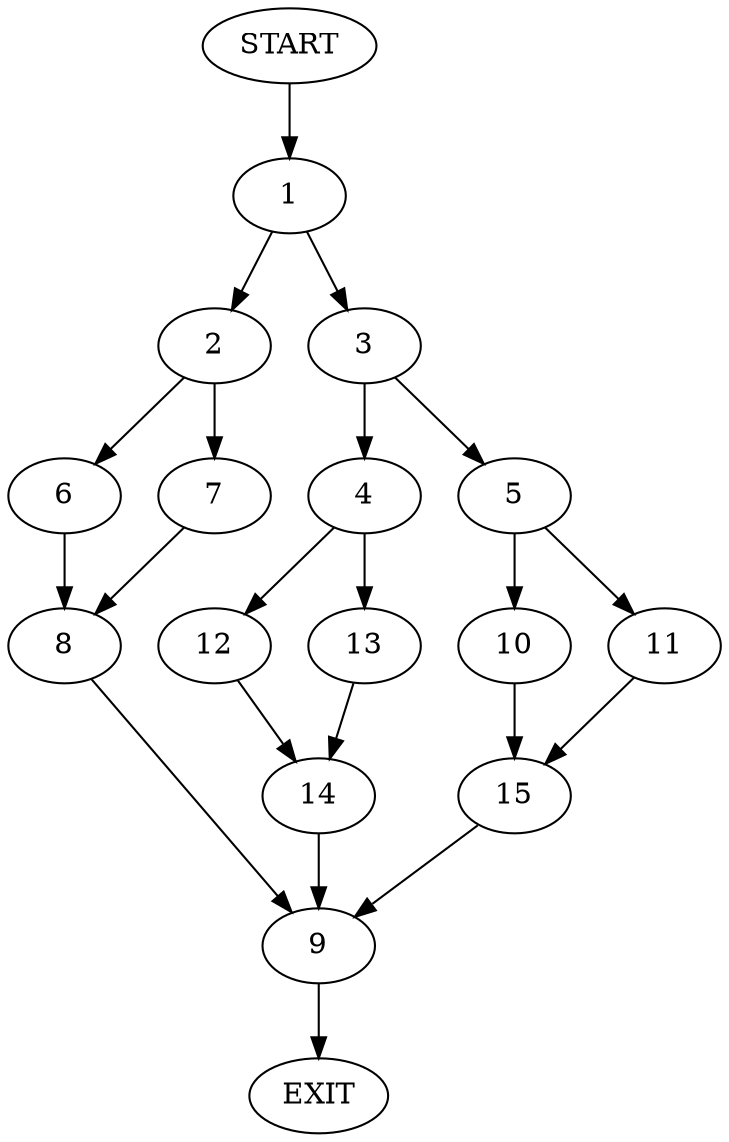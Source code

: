 digraph {
0 [label="START"]
16 [label="EXIT"]
0 -> 1
1 -> 2
1 -> 3
3 -> 4
3 -> 5
2 -> 6
2 -> 7
7 -> 8
6 -> 8
8 -> 9
9 -> 16
5 -> 10
5 -> 11
4 -> 12
4 -> 13
13 -> 14
12 -> 14
14 -> 9
10 -> 15
11 -> 15
15 -> 9
}
